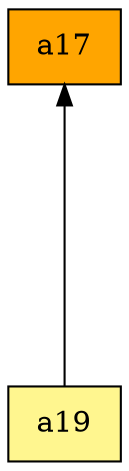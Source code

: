 digraph G {
rankdir=BT;ranksep="2.0";
"a19" [shape=record,fillcolor=khaki1,style=filled,label="{a19}"];
"a17" [shape=record,fillcolor=orange,style=filled,label="{a17}"];
"a19" -> "a17"
}